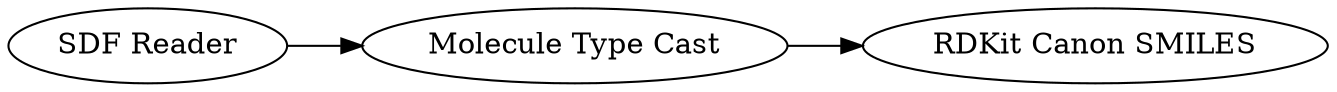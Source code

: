 digraph {
	3 -> 19
	19 -> 24
	24 [label="RDKit Canon SMILES"]
	3 [label="SDF Reader"]
	19 [label="Molecule Type Cast"]
	rankdir=LR
}
